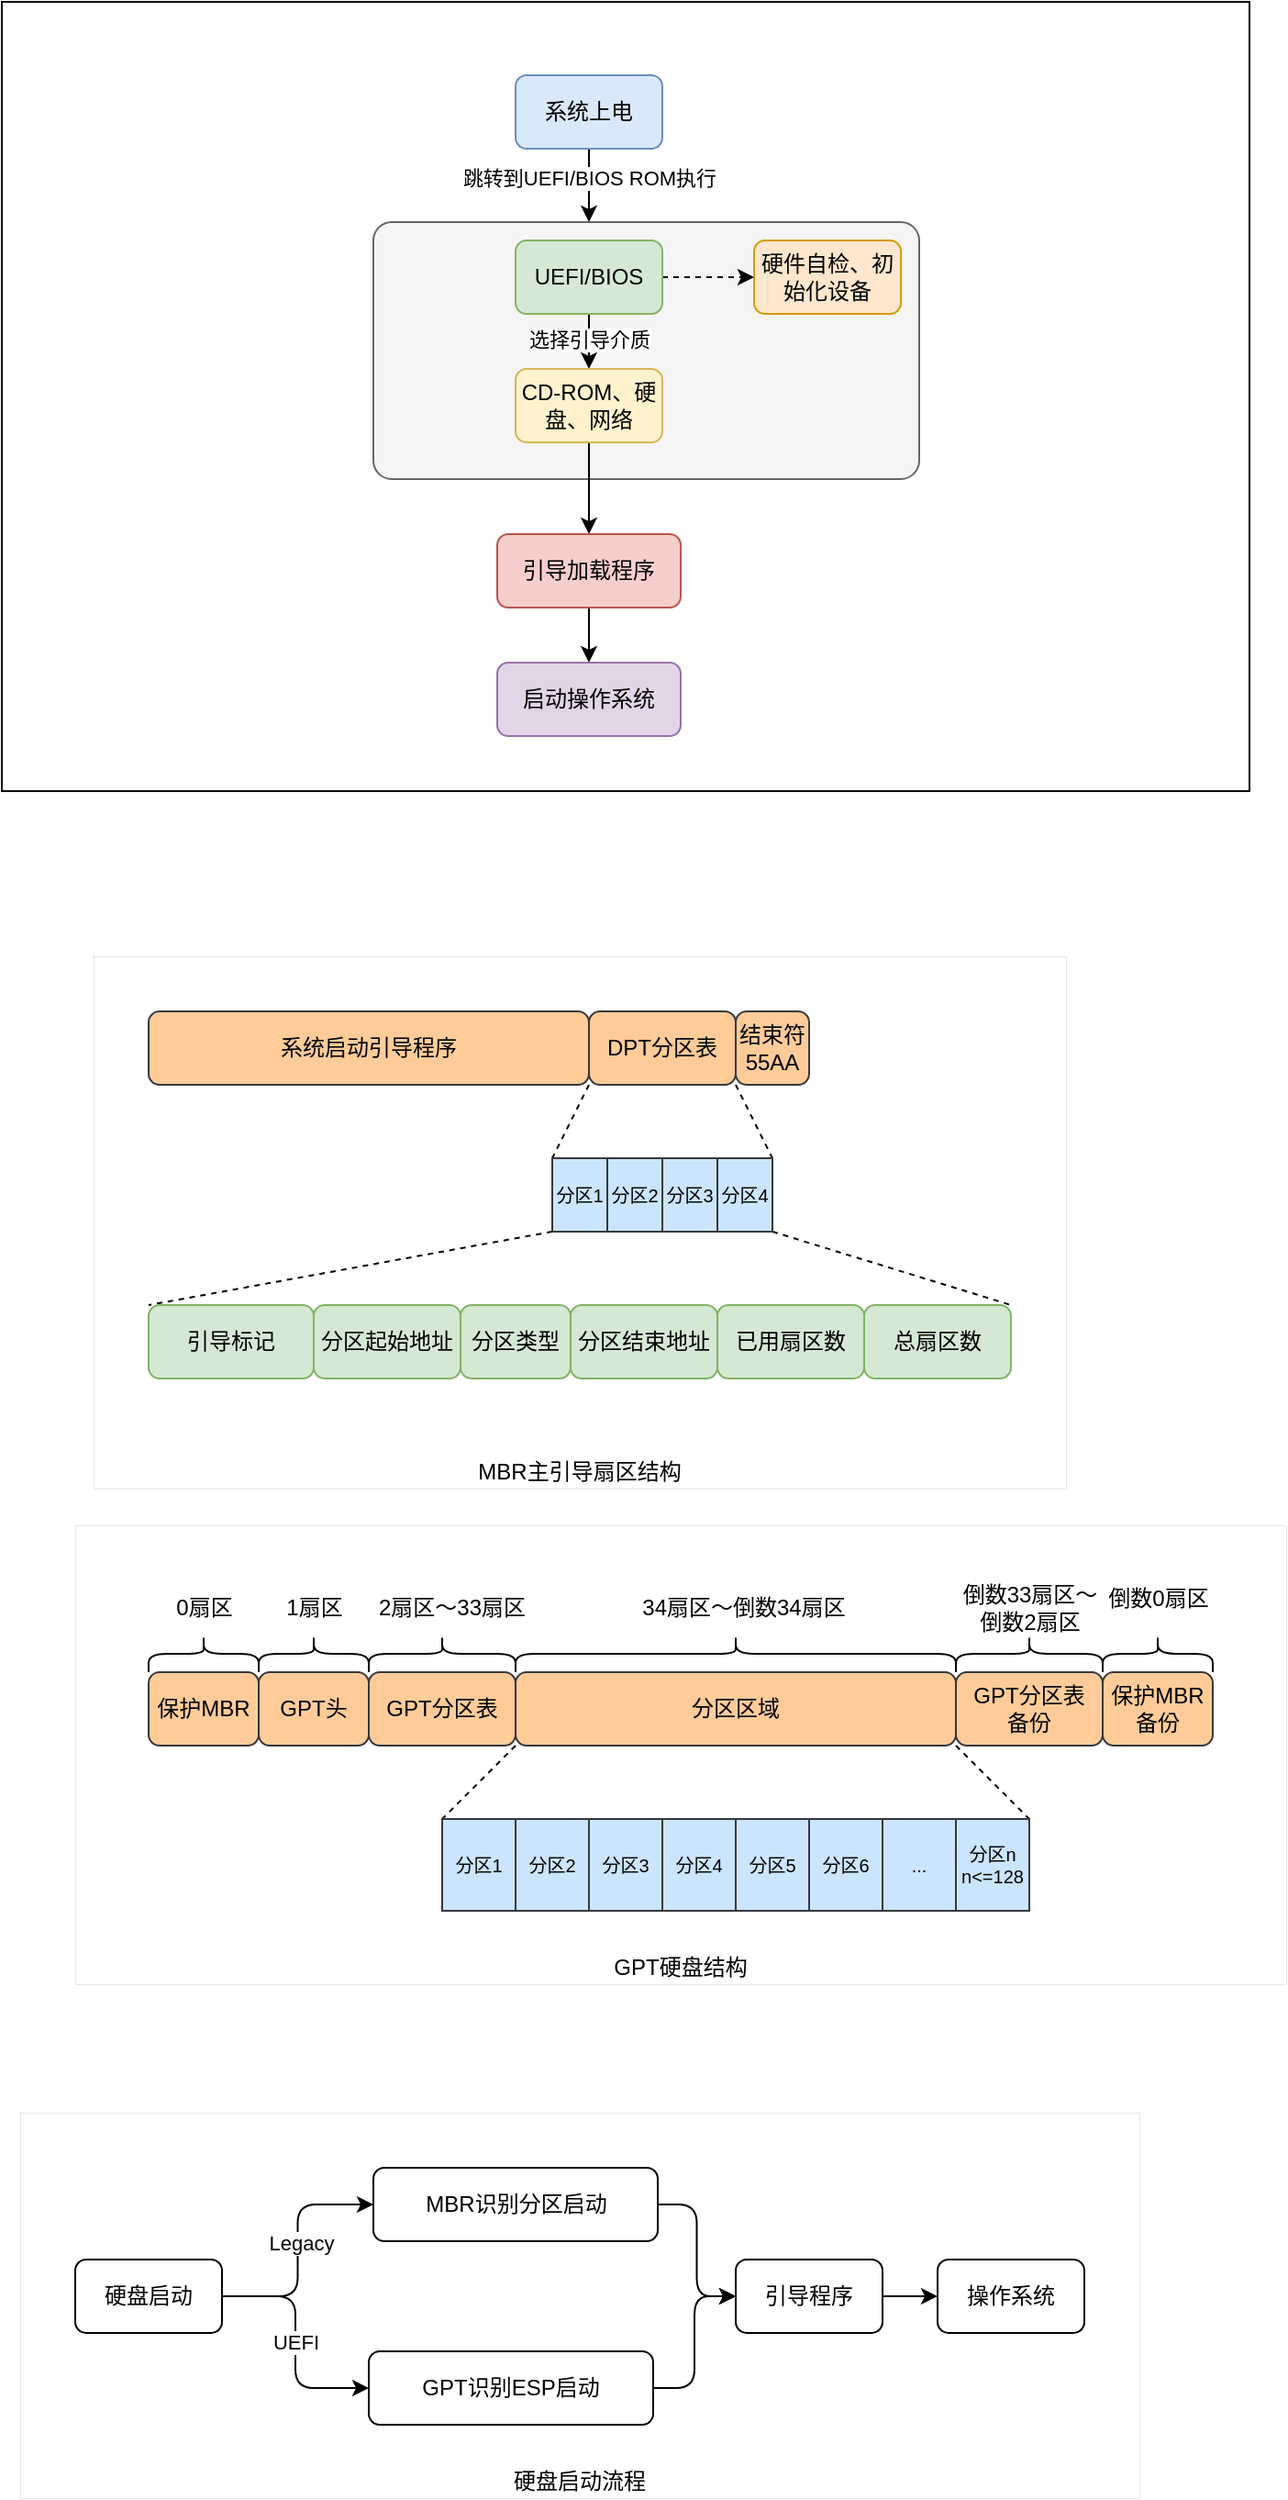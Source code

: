 <mxfile version="23.1.4" type="github" pages="2">
  <diagram name="UEFI/BIOS" id="VrFdN1crCG0bY2RYZCuV">
    <mxGraphModel dx="1493" dy="2187" grid="1" gridSize="10" guides="1" tooltips="1" connect="1" arrows="1" fold="1" page="1" pageScale="1" pageWidth="827" pageHeight="1169" math="0" shadow="0">
      <root>
        <mxCell id="0" />
        <mxCell id="1" parent="0" />
        <mxCell id="d8p88WAF11npIDD9H7pU-24" value="MBR主引导扇区结构" style="rounded=0;whiteSpace=wrap;html=1;strokeWidth=0;verticalAlign=bottom;" parent="1" vertex="1">
          <mxGeometry x="10" y="290" width="530" height="290" as="geometry" />
        </mxCell>
        <mxCell id="d8p88WAF11npIDD9H7pU-25" value="系统启动引导程序" style="rounded=1;whiteSpace=wrap;html=1;fillColor=#ffcc99;strokeColor=#36393d;" parent="1" vertex="1">
          <mxGeometry x="40" y="320" width="240" height="40" as="geometry" />
        </mxCell>
        <mxCell id="d8p88WAF11npIDD9H7pU-26" style="rounded=0;orthogonalLoop=1;jettySize=auto;html=1;exitX=0;exitY=1;exitDx=0;exitDy=0;entryX=0;entryY=0;entryDx=0;entryDy=0;endArrow=none;endFill=0;dashed=1;" parent="1" source="d8p88WAF11npIDD9H7pU-28" target="d8p88WAF11npIDD9H7pU-31" edge="1">
          <mxGeometry relative="1" as="geometry" />
        </mxCell>
        <mxCell id="d8p88WAF11npIDD9H7pU-27" style="rounded=0;orthogonalLoop=1;jettySize=auto;html=1;exitX=1;exitY=1;exitDx=0;exitDy=0;entryX=1;entryY=0;entryDx=0;entryDy=0;endArrow=none;endFill=0;dashed=1;" parent="1" source="d8p88WAF11npIDD9H7pU-28" target="d8p88WAF11npIDD9H7pU-35" edge="1">
          <mxGeometry relative="1" as="geometry" />
        </mxCell>
        <mxCell id="d8p88WAF11npIDD9H7pU-28" value="DPT分区表" style="rounded=1;whiteSpace=wrap;html=1;fillColor=#ffcc99;strokeColor=#36393d;" parent="1" vertex="1">
          <mxGeometry x="280" y="320" width="80" height="40" as="geometry" />
        </mxCell>
        <mxCell id="d8p88WAF11npIDD9H7pU-29" value="结束符&lt;br&gt;55AA" style="rounded=1;whiteSpace=wrap;html=1;fillColor=#ffcc99;strokeColor=#36393d;" parent="1" vertex="1">
          <mxGeometry x="360" y="320" width="40" height="40" as="geometry" />
        </mxCell>
        <mxCell id="d8p88WAF11npIDD9H7pU-30" style="rounded=0;orthogonalLoop=1;jettySize=auto;html=1;exitX=0;exitY=1;exitDx=0;exitDy=0;entryX=0;entryY=0;entryDx=0;entryDy=0;dashed=1;endArrow=none;endFill=0;" parent="1" source="d8p88WAF11npIDD9H7pU-31" target="d8p88WAF11npIDD9H7pU-36" edge="1">
          <mxGeometry relative="1" as="geometry" />
        </mxCell>
        <mxCell id="d8p88WAF11npIDD9H7pU-31" value="分区1" style="rounded=0;whiteSpace=wrap;html=1;fontSize=10;fillColor=#cce5ff;strokeColor=#36393d;" parent="1" vertex="1">
          <mxGeometry x="260" y="400" width="30" height="40" as="geometry" />
        </mxCell>
        <mxCell id="d8p88WAF11npIDD9H7pU-32" value="分区2" style="rounded=0;whiteSpace=wrap;html=1;fontSize=10;fillColor=#cce5ff;strokeColor=#36393d;" parent="1" vertex="1">
          <mxGeometry x="290" y="400" width="30" height="40" as="geometry" />
        </mxCell>
        <mxCell id="d8p88WAF11npIDD9H7pU-33" value="分区3" style="rounded=0;whiteSpace=wrap;html=1;fontSize=10;fillColor=#cce5ff;strokeColor=#36393d;" parent="1" vertex="1">
          <mxGeometry x="320" y="400" width="30" height="40" as="geometry" />
        </mxCell>
        <mxCell id="d8p88WAF11npIDD9H7pU-34" style="rounded=0;orthogonalLoop=1;jettySize=auto;html=1;exitX=1;exitY=1;exitDx=0;exitDy=0;entryX=1;entryY=0;entryDx=0;entryDy=0;dashed=1;endArrow=none;endFill=0;" parent="1" source="d8p88WAF11npIDD9H7pU-35" target="d8p88WAF11npIDD9H7pU-41" edge="1">
          <mxGeometry relative="1" as="geometry" />
        </mxCell>
        <mxCell id="d8p88WAF11npIDD9H7pU-35" value="分区4" style="rounded=0;whiteSpace=wrap;html=1;fontSize=10;fillColor=#cce5ff;strokeColor=#36393d;" parent="1" vertex="1">
          <mxGeometry x="350" y="400" width="30" height="40" as="geometry" />
        </mxCell>
        <mxCell id="d8p88WAF11npIDD9H7pU-36" value="引导标记" style="rounded=1;whiteSpace=wrap;html=1;fillColor=#d5e8d4;strokeColor=#82b366;" parent="1" vertex="1">
          <mxGeometry x="40" y="480" width="90" height="40" as="geometry" />
        </mxCell>
        <mxCell id="d8p88WAF11npIDD9H7pU-37" value="分区起始地址" style="rounded=1;whiteSpace=wrap;html=1;fillColor=#d5e8d4;strokeColor=#82b366;" parent="1" vertex="1">
          <mxGeometry x="130" y="480" width="80" height="40" as="geometry" />
        </mxCell>
        <mxCell id="d8p88WAF11npIDD9H7pU-38" value="分区类型" style="rounded=1;whiteSpace=wrap;html=1;fillColor=#d5e8d4;strokeColor=#82b366;" parent="1" vertex="1">
          <mxGeometry x="210" y="480" width="60" height="40" as="geometry" />
        </mxCell>
        <mxCell id="d8p88WAF11npIDD9H7pU-39" value="分区结束地址" style="rounded=1;whiteSpace=wrap;html=1;fillColor=#d5e8d4;strokeColor=#82b366;" parent="1" vertex="1">
          <mxGeometry x="270" y="480" width="80" height="40" as="geometry" />
        </mxCell>
        <mxCell id="d8p88WAF11npIDD9H7pU-40" value="已用扇区数" style="rounded=1;whiteSpace=wrap;html=1;fillColor=#d5e8d4;strokeColor=#82b366;" parent="1" vertex="1">
          <mxGeometry x="350" y="480" width="80" height="40" as="geometry" />
        </mxCell>
        <mxCell id="d8p88WAF11npIDD9H7pU-41" value="总扇区数" style="rounded=1;whiteSpace=wrap;html=1;fillColor=#d5e8d4;strokeColor=#82b366;" parent="1" vertex="1">
          <mxGeometry x="430" y="480" width="80" height="40" as="geometry" />
        </mxCell>
        <mxCell id="d8p88WAF11npIDD9H7pU-73" value="GPT硬盘结构" style="rounded=0;whiteSpace=wrap;html=1;verticalAlign=bottom;strokeWidth=0;" parent="1" vertex="1">
          <mxGeometry y="600" width="660" height="250" as="geometry" />
        </mxCell>
        <mxCell id="d8p88WAF11npIDD9H7pU-100" value="倒数33扇区～&lt;br&gt;倒数2扇区" style="text;html=1;align=center;verticalAlign=middle;resizable=0;points=[];autosize=1;strokeColor=none;fillColor=none;" parent="1" vertex="1">
          <mxGeometry x="470" y="625" width="100" height="40" as="geometry" />
        </mxCell>
        <mxCell id="d8p88WAF11npIDD9H7pU-101" value="倒数0扇区" style="text;html=1;align=center;verticalAlign=middle;resizable=0;points=[];autosize=1;strokeColor=none;fillColor=none;" parent="1" vertex="1">
          <mxGeometry x="550" y="625" width="80" height="30" as="geometry" />
        </mxCell>
        <mxCell id="d8p88WAF11npIDD9H7pU-102" value="保护MBR" style="rounded=1;whiteSpace=wrap;html=1;fillColor=#ffcc99;strokeColor=#36393d;" parent="1" vertex="1">
          <mxGeometry x="40" y="680" width="60" height="40" as="geometry" />
        </mxCell>
        <mxCell id="d8p88WAF11npIDD9H7pU-103" value="GPT头" style="rounded=1;whiteSpace=wrap;html=1;fillColor=#ffcc99;strokeColor=#36393d;" parent="1" vertex="1">
          <mxGeometry x="100" y="680" width="60" height="40" as="geometry" />
        </mxCell>
        <mxCell id="d8p88WAF11npIDD9H7pU-104" value="GPT分区表" style="rounded=1;whiteSpace=wrap;html=1;fillColor=#ffcc99;strokeColor=#36393d;" parent="1" vertex="1">
          <mxGeometry x="160" y="680" width="80" height="40" as="geometry" />
        </mxCell>
        <mxCell id="d8p88WAF11npIDD9H7pU-105" style="rounded=0;orthogonalLoop=1;jettySize=auto;html=1;exitX=0;exitY=1;exitDx=0;exitDy=0;entryX=0;entryY=0;entryDx=0;entryDy=0;endArrow=none;endFill=0;dashed=1;" parent="1" source="d8p88WAF11npIDD9H7pU-107" target="d8p88WAF11npIDD9H7pU-110" edge="1">
          <mxGeometry relative="1" as="geometry" />
        </mxCell>
        <mxCell id="d8p88WAF11npIDD9H7pU-106" style="rounded=0;orthogonalLoop=1;jettySize=auto;html=1;exitX=1;exitY=1;exitDx=0;exitDy=0;entryX=1;entryY=0;entryDx=0;entryDy=0;endArrow=none;endFill=0;dashed=1;" parent="1" source="d8p88WAF11npIDD9H7pU-107" target="d8p88WAF11npIDD9H7pU-113" edge="1">
          <mxGeometry relative="1" as="geometry" />
        </mxCell>
        <mxCell id="d8p88WAF11npIDD9H7pU-107" value="分区区域" style="rounded=1;whiteSpace=wrap;html=1;fillColor=#ffcc99;strokeColor=#36393d;" parent="1" vertex="1">
          <mxGeometry x="240" y="680" width="240" height="40" as="geometry" />
        </mxCell>
        <mxCell id="d8p88WAF11npIDD9H7pU-108" value="GPT分区表&lt;br&gt;备份" style="rounded=1;whiteSpace=wrap;html=1;fillColor=#ffcc99;strokeColor=#36393d;" parent="1" vertex="1">
          <mxGeometry x="480" y="680" width="80" height="40" as="geometry" />
        </mxCell>
        <mxCell id="d8p88WAF11npIDD9H7pU-109" value="保护MBR&lt;br&gt;备份" style="rounded=1;whiteSpace=wrap;html=1;fillColor=#ffcc99;strokeColor=#36393d;" parent="1" vertex="1">
          <mxGeometry x="560" y="680" width="60" height="40" as="geometry" />
        </mxCell>
        <mxCell id="d8p88WAF11npIDD9H7pU-110" value="分区1" style="rounded=0;whiteSpace=wrap;html=1;fontSize=10;fillColor=#cce5ff;strokeColor=#36393d;" parent="1" vertex="1">
          <mxGeometry x="200" y="760" width="40" height="50" as="geometry" />
        </mxCell>
        <mxCell id="d8p88WAF11npIDD9H7pU-111" value="分区2" style="rounded=0;whiteSpace=wrap;html=1;fontSize=10;fillColor=#cce5ff;strokeColor=#36393d;" parent="1" vertex="1">
          <mxGeometry x="240" y="760" width="40" height="50" as="geometry" />
        </mxCell>
        <mxCell id="d8p88WAF11npIDD9H7pU-112" value="分区3" style="rounded=0;whiteSpace=wrap;html=1;fontSize=10;fillColor=#cce5ff;strokeColor=#36393d;" parent="1" vertex="1">
          <mxGeometry x="280" y="760" width="40" height="50" as="geometry" />
        </mxCell>
        <mxCell id="d8p88WAF11npIDD9H7pU-113" value="分区n&lt;br&gt;n&amp;lt;=128" style="rounded=0;whiteSpace=wrap;html=1;fontSize=10;fillColor=#cce5ff;strokeColor=#36393d;" parent="1" vertex="1">
          <mxGeometry x="480" y="760" width="40" height="50" as="geometry" />
        </mxCell>
        <mxCell id="d8p88WAF11npIDD9H7pU-114" value="分区4" style="rounded=0;whiteSpace=wrap;html=1;fontSize=10;fillColor=#cce5ff;strokeColor=#36393d;" parent="1" vertex="1">
          <mxGeometry x="320" y="760" width="40" height="50" as="geometry" />
        </mxCell>
        <mxCell id="d8p88WAF11npIDD9H7pU-115" value="分区5" style="rounded=0;whiteSpace=wrap;html=1;fontSize=10;fillColor=#cce5ff;strokeColor=#36393d;" parent="1" vertex="1">
          <mxGeometry x="360" y="760" width="40" height="50" as="geometry" />
        </mxCell>
        <mxCell id="d8p88WAF11npIDD9H7pU-116" value="分区6" style="rounded=0;whiteSpace=wrap;html=1;fontSize=10;fillColor=#cce5ff;strokeColor=#36393d;" parent="1" vertex="1">
          <mxGeometry x="400" y="760" width="40" height="50" as="geometry" />
        </mxCell>
        <mxCell id="d8p88WAF11npIDD9H7pU-117" value="..." style="rounded=0;whiteSpace=wrap;html=1;fontSize=10;fillColor=#cce5ff;strokeColor=#36393d;" parent="1" vertex="1">
          <mxGeometry x="440" y="760" width="40" height="50" as="geometry" />
        </mxCell>
        <mxCell id="d8p88WAF11npIDD9H7pU-118" value="" style="shape=curlyBracket;whiteSpace=wrap;html=1;rounded=1;labelPosition=left;verticalLabelPosition=middle;align=right;verticalAlign=middle;rotation=90;" parent="1" vertex="1">
          <mxGeometry x="60" y="640" width="20" height="60" as="geometry" />
        </mxCell>
        <mxCell id="d8p88WAF11npIDD9H7pU-119" value="" style="shape=curlyBracket;whiteSpace=wrap;html=1;rounded=1;labelPosition=left;verticalLabelPosition=middle;align=right;verticalAlign=middle;rotation=90;" parent="1" vertex="1">
          <mxGeometry x="120" y="640" width="20" height="60" as="geometry" />
        </mxCell>
        <mxCell id="d8p88WAF11npIDD9H7pU-120" value="" style="shape=curlyBracket;whiteSpace=wrap;html=1;rounded=1;labelPosition=left;verticalLabelPosition=middle;align=right;verticalAlign=middle;rotation=90;" parent="1" vertex="1">
          <mxGeometry x="190" y="630" width="20" height="80" as="geometry" />
        </mxCell>
        <mxCell id="d8p88WAF11npIDD9H7pU-121" value="" style="shape=curlyBracket;whiteSpace=wrap;html=1;rounded=1;labelPosition=left;verticalLabelPosition=middle;align=right;verticalAlign=middle;rotation=90;" parent="1" vertex="1">
          <mxGeometry x="350" y="550" width="20" height="240" as="geometry" />
        </mxCell>
        <mxCell id="d8p88WAF11npIDD9H7pU-122" value="" style="shape=curlyBracket;whiteSpace=wrap;html=1;rounded=1;labelPosition=left;verticalLabelPosition=middle;align=right;verticalAlign=middle;rotation=90;" parent="1" vertex="1">
          <mxGeometry x="510" y="630" width="20" height="80" as="geometry" />
        </mxCell>
        <mxCell id="d8p88WAF11npIDD9H7pU-123" value="" style="shape=curlyBracket;whiteSpace=wrap;html=1;rounded=1;labelPosition=left;verticalLabelPosition=middle;align=right;verticalAlign=middle;rotation=90;" parent="1" vertex="1">
          <mxGeometry x="580" y="640" width="20" height="60" as="geometry" />
        </mxCell>
        <mxCell id="d8p88WAF11npIDD9H7pU-124" value="0扇区" style="text;html=1;align=center;verticalAlign=middle;resizable=0;points=[];autosize=1;strokeColor=none;fillColor=none;" parent="1" vertex="1">
          <mxGeometry x="45" y="630" width="50" height="30" as="geometry" />
        </mxCell>
        <mxCell id="d8p88WAF11npIDD9H7pU-125" value="1扇区" style="text;html=1;align=center;verticalAlign=middle;resizable=0;points=[];autosize=1;strokeColor=none;fillColor=none;" parent="1" vertex="1">
          <mxGeometry x="105" y="630" width="50" height="30" as="geometry" />
        </mxCell>
        <mxCell id="d8p88WAF11npIDD9H7pU-126" value="2扇区～33扇区" style="text;html=1;align=center;verticalAlign=middle;resizable=0;points=[];autosize=1;strokeColor=none;fillColor=none;" parent="1" vertex="1">
          <mxGeometry x="155" y="630" width="100" height="30" as="geometry" />
        </mxCell>
        <mxCell id="d8p88WAF11npIDD9H7pU-127" value="34扇区～倒数34扇区" style="text;html=1;align=center;verticalAlign=middle;resizable=0;points=[];autosize=1;strokeColor=none;fillColor=none;" parent="1" vertex="1">
          <mxGeometry x="299" y="630" width="130" height="30" as="geometry" />
        </mxCell>
        <mxCell id="d8p88WAF11npIDD9H7pU-139" value="硬盘启动流程" style="rounded=0;whiteSpace=wrap;html=1;verticalAlign=bottom;strokeWidth=0;" parent="1" vertex="1">
          <mxGeometry x="-30" y="920" width="610" height="210" as="geometry" />
        </mxCell>
        <mxCell id="d8p88WAF11npIDD9H7pU-140" style="edgeStyle=orthogonalEdgeStyle;rounded=1;orthogonalLoop=1;jettySize=auto;html=1;exitX=1;exitY=0.5;exitDx=0;exitDy=0;entryX=0;entryY=0.5;entryDx=0;entryDy=0;curved=0;" parent="1" source="d8p88WAF11npIDD9H7pU-143" target="d8p88WAF11npIDD9H7pU-145" edge="1">
          <mxGeometry relative="1" as="geometry" />
        </mxCell>
        <mxCell id="d8p88WAF11npIDD9H7pU-141" value="Legacy" style="edgeLabel;html=1;align=center;verticalAlign=middle;resizable=0;points=[];" parent="d8p88WAF11npIDD9H7pU-140" vertex="1" connectable="0">
          <mxGeometry x="0.067" y="-1" relative="1" as="geometry">
            <mxPoint as="offset" />
          </mxGeometry>
        </mxCell>
        <mxCell id="d8p88WAF11npIDD9H7pU-142" value="UEFI" style="edgeStyle=orthogonalEdgeStyle;rounded=1;orthogonalLoop=1;jettySize=auto;html=1;exitX=1;exitY=0.5;exitDx=0;exitDy=0;entryX=0;entryY=0.5;entryDx=0;entryDy=0;curved=0;" parent="1" source="d8p88WAF11npIDD9H7pU-143" target="d8p88WAF11npIDD9H7pU-147" edge="1">
          <mxGeometry relative="1" as="geometry" />
        </mxCell>
        <mxCell id="d8p88WAF11npIDD9H7pU-143" value="硬盘启动" style="rounded=1;whiteSpace=wrap;html=1;" parent="1" vertex="1">
          <mxGeometry y="1000" width="80" height="40" as="geometry" />
        </mxCell>
        <mxCell id="d8p88WAF11npIDD9H7pU-144" style="edgeStyle=orthogonalEdgeStyle;rounded=1;orthogonalLoop=1;jettySize=auto;html=1;exitX=1;exitY=0.5;exitDx=0;exitDy=0;entryX=0;entryY=0.5;entryDx=0;entryDy=0;curved=0;" parent="1" source="d8p88WAF11npIDD9H7pU-145" target="d8p88WAF11npIDD9H7pU-149" edge="1">
          <mxGeometry relative="1" as="geometry" />
        </mxCell>
        <mxCell id="d8p88WAF11npIDD9H7pU-145" value="MBR识别分区启动" style="rounded=1;whiteSpace=wrap;html=1;" parent="1" vertex="1">
          <mxGeometry x="162.5" y="950" width="155" height="40" as="geometry" />
        </mxCell>
        <mxCell id="d8p88WAF11npIDD9H7pU-146" style="edgeStyle=orthogonalEdgeStyle;rounded=1;orthogonalLoop=1;jettySize=auto;html=1;exitX=1;exitY=0.5;exitDx=0;exitDy=0;entryX=0;entryY=0.5;entryDx=0;entryDy=0;curved=0;" parent="1" source="d8p88WAF11npIDD9H7pU-147" target="d8p88WAF11npIDD9H7pU-149" edge="1">
          <mxGeometry relative="1" as="geometry" />
        </mxCell>
        <mxCell id="d8p88WAF11npIDD9H7pU-147" value="GPT识别ESP启动" style="rounded=1;whiteSpace=wrap;html=1;" parent="1" vertex="1">
          <mxGeometry x="160" y="1050" width="155" height="40" as="geometry" />
        </mxCell>
        <mxCell id="d8p88WAF11npIDD9H7pU-148" style="edgeStyle=orthogonalEdgeStyle;rounded=0;orthogonalLoop=1;jettySize=auto;html=1;exitX=1;exitY=0.5;exitDx=0;exitDy=0;entryX=0;entryY=0.5;entryDx=0;entryDy=0;" parent="1" source="d8p88WAF11npIDD9H7pU-149" target="d8p88WAF11npIDD9H7pU-150" edge="1">
          <mxGeometry relative="1" as="geometry" />
        </mxCell>
        <mxCell id="d8p88WAF11npIDD9H7pU-149" value="引导程序" style="rounded=1;whiteSpace=wrap;html=1;" parent="1" vertex="1">
          <mxGeometry x="360" y="1000" width="80" height="40" as="geometry" />
        </mxCell>
        <mxCell id="d8p88WAF11npIDD9H7pU-150" value="操作系统" style="rounded=1;whiteSpace=wrap;html=1;" parent="1" vertex="1">
          <mxGeometry x="470" y="1000" width="80" height="40" as="geometry" />
        </mxCell>
        <mxCell id="d8p88WAF11npIDD9H7pU-169" value="" style="rounded=0;whiteSpace=wrap;html=1;" parent="1" vertex="1">
          <mxGeometry x="-40" y="-230" width="680" height="430" as="geometry" />
        </mxCell>
        <mxCell id="d8p88WAF11npIDD9H7pU-170" value="" style="rounded=1;whiteSpace=wrap;html=1;absoluteArcSize=1;fillColor=#f5f5f5;fontColor=#333333;strokeColor=#666666;" parent="1" vertex="1">
          <mxGeometry x="162.5" y="-110" width="297.5" height="140" as="geometry" />
        </mxCell>
        <mxCell id="d8p88WAF11npIDD9H7pU-171" style="edgeStyle=orthogonalEdgeStyle;rounded=0;orthogonalLoop=1;jettySize=auto;html=1;exitX=0.5;exitY=1;exitDx=0;exitDy=0;" parent="1" source="d8p88WAF11npIDD9H7pU-173" edge="1">
          <mxGeometry relative="1" as="geometry">
            <mxPoint x="280" y="-110" as="targetPoint" />
          </mxGeometry>
        </mxCell>
        <mxCell id="d8p88WAF11npIDD9H7pU-172" value="跳转到UEFI/BIOS ROM执行" style="edgeLabel;html=1;align=center;verticalAlign=middle;resizable=0;points=[];" parent="d8p88WAF11npIDD9H7pU-171" vertex="1" connectable="0">
          <mxGeometry x="-0.229" relative="1" as="geometry">
            <mxPoint as="offset" />
          </mxGeometry>
        </mxCell>
        <mxCell id="d8p88WAF11npIDD9H7pU-173" value="系统上电" style="rounded=1;whiteSpace=wrap;html=1;fillColor=#dae8fc;strokeColor=#6c8ebf;" parent="1" vertex="1">
          <mxGeometry x="240" y="-190" width="80" height="40" as="geometry" />
        </mxCell>
        <mxCell id="d8p88WAF11npIDD9H7pU-174" style="edgeStyle=orthogonalEdgeStyle;rounded=0;orthogonalLoop=1;jettySize=auto;html=1;exitX=0.5;exitY=1;exitDx=0;exitDy=0;entryX=0.5;entryY=0;entryDx=0;entryDy=0;" parent="1" source="d8p88WAF11npIDD9H7pU-177" target="d8p88WAF11npIDD9H7pU-179" edge="1">
          <mxGeometry relative="1" as="geometry" />
        </mxCell>
        <mxCell id="d8p88WAF11npIDD9H7pU-175" value="选择引导介质" style="edgeLabel;html=1;align=center;verticalAlign=middle;resizable=0;points=[];" parent="d8p88WAF11npIDD9H7pU-174" vertex="1" connectable="0">
          <mxGeometry x="-0.1" relative="1" as="geometry">
            <mxPoint as="offset" />
          </mxGeometry>
        </mxCell>
        <mxCell id="d8p88WAF11npIDD9H7pU-176" style="edgeStyle=orthogonalEdgeStyle;rounded=0;orthogonalLoop=1;jettySize=auto;html=1;exitX=1;exitY=0.5;exitDx=0;exitDy=0;entryX=0;entryY=0.5;entryDx=0;entryDy=0;dashed=1;" parent="1" source="d8p88WAF11npIDD9H7pU-177" target="d8p88WAF11npIDD9H7pU-183" edge="1">
          <mxGeometry relative="1" as="geometry" />
        </mxCell>
        <mxCell id="d8p88WAF11npIDD9H7pU-177" value="UEFI/BIOS" style="rounded=1;whiteSpace=wrap;html=1;fillColor=#d5e8d4;strokeColor=#82b366;" parent="1" vertex="1">
          <mxGeometry x="240" y="-100" width="80" height="40" as="geometry" />
        </mxCell>
        <mxCell id="d8p88WAF11npIDD9H7pU-178" style="edgeStyle=orthogonalEdgeStyle;rounded=0;orthogonalLoop=1;jettySize=auto;html=1;entryX=0.5;entryY=0;entryDx=0;entryDy=0;" parent="1" source="d8p88WAF11npIDD9H7pU-179" target="d8p88WAF11npIDD9H7pU-181" edge="1">
          <mxGeometry relative="1" as="geometry" />
        </mxCell>
        <mxCell id="d8p88WAF11npIDD9H7pU-179" value="CD-ROM、硬盘、网络" style="rounded=1;whiteSpace=wrap;html=1;fillColor=#fff2cc;strokeColor=#d6b656;" parent="1" vertex="1">
          <mxGeometry x="240" y="-30" width="80" height="40" as="geometry" />
        </mxCell>
        <mxCell id="d8p88WAF11npIDD9H7pU-180" style="edgeStyle=orthogonalEdgeStyle;rounded=0;orthogonalLoop=1;jettySize=auto;html=1;exitX=0.5;exitY=1;exitDx=0;exitDy=0;entryX=0.5;entryY=0;entryDx=0;entryDy=0;" parent="1" source="d8p88WAF11npIDD9H7pU-181" target="d8p88WAF11npIDD9H7pU-182" edge="1">
          <mxGeometry relative="1" as="geometry" />
        </mxCell>
        <mxCell id="d8p88WAF11npIDD9H7pU-181" value="引导加载程序" style="rounded=1;whiteSpace=wrap;html=1;fillColor=#f8cecc;strokeColor=#b85450;" parent="1" vertex="1">
          <mxGeometry x="230" y="60" width="100" height="40" as="geometry" />
        </mxCell>
        <mxCell id="d8p88WAF11npIDD9H7pU-182" value="启动操作系统" style="rounded=1;whiteSpace=wrap;html=1;fillColor=#e1d5e7;strokeColor=#9673a6;" parent="1" vertex="1">
          <mxGeometry x="230" y="130" width="100" height="40" as="geometry" />
        </mxCell>
        <mxCell id="d8p88WAF11npIDD9H7pU-183" value="硬件自检、初始化设备" style="rounded=1;whiteSpace=wrap;html=1;fillColor=#ffe6cc;strokeColor=#d79b00;" parent="1" vertex="1">
          <mxGeometry x="370" y="-100" width="80" height="40" as="geometry" />
        </mxCell>
      </root>
    </mxGraphModel>
  </diagram>
  <diagram id="aQWoztZFG1pRWVzOX-3L" name="interrupt">
    <mxGraphModel dx="666" dy="1018" grid="1" gridSize="10" guides="1" tooltips="1" connect="1" arrows="1" fold="1" page="1" pageScale="1" pageWidth="827" pageHeight="1169" math="0" shadow="0">
      <root>
        <mxCell id="0" />
        <mxCell id="1" parent="0" />
        <mxCell id="Ab4F2yQl0xK80T2-Ey53-12" value="" style="rounded=0;whiteSpace=wrap;html=1;" vertex="1" parent="1">
          <mxGeometry y="80" width="440" height="200" as="geometry" />
        </mxCell>
        <mxCell id="Ab4F2yQl0xK80T2-Ey53-13" value="" style="endArrow=none;html=1;rounded=0;strokeWidth=2;endFill=0;startArrow=classic;startFill=1;" edge="1" parent="1">
          <mxGeometry width="50" height="50" relative="1" as="geometry">
            <mxPoint x="200" y="180" as="sourcePoint" />
            <mxPoint x="200" y="120" as="targetPoint" />
          </mxGeometry>
        </mxCell>
        <mxCell id="Ab4F2yQl0xK80T2-Ey53-14" value="" style="endArrow=none;html=1;rounded=0;strokeWidth=2;endFill=0;startArrow=classic;startFill=1;" edge="1" parent="1">
          <mxGeometry width="50" height="50" relative="1" as="geometry">
            <mxPoint x="200" y="260" as="sourcePoint" />
            <mxPoint x="200" y="200" as="targetPoint" />
          </mxGeometry>
        </mxCell>
        <mxCell id="Ab4F2yQl0xK80T2-Ey53-15" value="" style="endArrow=none;html=1;rounded=0;strokeWidth=2;endFill=0;startArrow=classic;startFill=1;strokeColor=#CC6600;" edge="1" parent="1">
          <mxGeometry width="50" height="50" relative="1" as="geometry">
            <mxPoint x="260" y="240" as="sourcePoint" />
            <mxPoint x="260" y="130" as="targetPoint" />
          </mxGeometry>
        </mxCell>
        <mxCell id="Ab4F2yQl0xK80T2-Ey53-16" value="" style="endArrow=classicThin;dashed=1;html=1;strokeWidth=1;rounded=0;endFill=1;" edge="1" parent="1">
          <mxGeometry width="50" height="50" relative="1" as="geometry">
            <mxPoint x="200" y="180" as="sourcePoint" />
            <mxPoint x="260" y="130" as="targetPoint" />
          </mxGeometry>
        </mxCell>
        <mxCell id="Ab4F2yQl0xK80T2-Ey53-17" value="" style="endArrow=classicThin;html=1;strokeWidth=1;rounded=0;dashed=1;endFill=1;" edge="1" parent="1">
          <mxGeometry width="50" height="50" relative="1" as="geometry">
            <mxPoint x="200" y="200" as="sourcePoint" />
            <mxPoint x="260" y="240" as="targetPoint" />
          </mxGeometry>
        </mxCell>
        <mxCell id="Ab4F2yQl0xK80T2-Ey53-18" value="CPU" style="text;html=1;align=center;verticalAlign=middle;resizable=0;points=[];autosize=1;strokeColor=none;fillColor=none;" vertex="1" parent="1">
          <mxGeometry x="170" y="90" width="50" height="30" as="geometry" />
        </mxCell>
        <mxCell id="Ab4F2yQl0xK80T2-Ey53-19" value="" style="endArrow=classic;html=1;rounded=0;strokeColor=#CC6600;" edge="1" parent="1">
          <mxGeometry relative="1" as="geometry">
            <mxPoint x="80" y="180" as="sourcePoint" />
            <mxPoint x="190" y="180" as="targetPoint" />
          </mxGeometry>
        </mxCell>
        <mxCell id="Ab4F2yQl0xK80T2-Ey53-20" value="中断事件" style="edgeLabel;resizable=0;html=1;;align=center;verticalAlign=middle;fontColor=#CC6600;" connectable="0" vertex="1" parent="Ab4F2yQl0xK80T2-Ey53-19">
          <mxGeometry relative="1" as="geometry">
            <mxPoint x="-15" as="offset" />
          </mxGeometry>
        </mxCell>
        <mxCell id="Ab4F2yQl0xK80T2-Ey53-21" value="任务流" style="text;html=1;align=center;verticalAlign=middle;resizable=0;points=[];autosize=1;strokeColor=none;fillColor=none;fontSize=10;" vertex="1" parent="1">
          <mxGeometry x="150" y="130" width="50" height="30" as="geometry" />
        </mxCell>
        <mxCell id="Ab4F2yQl0xK80T2-Ey53-22" value="任务流" style="text;html=1;align=center;verticalAlign=middle;resizable=0;points=[];autosize=1;strokeColor=none;fillColor=none;fontSize=10;" vertex="1" parent="1">
          <mxGeometry x="150" y="210" width="50" height="30" as="geometry" />
        </mxCell>
        <mxCell id="Ab4F2yQl0xK80T2-Ey53-23" value="中断服务程序" style="text;html=1;align=center;verticalAlign=middle;whiteSpace=wrap;rounded=0;fontColor=#CC6600;" vertex="1" parent="1">
          <mxGeometry x="260" y="170" width="90" height="30" as="geometry" />
        </mxCell>
      </root>
    </mxGraphModel>
  </diagram>
</mxfile>
